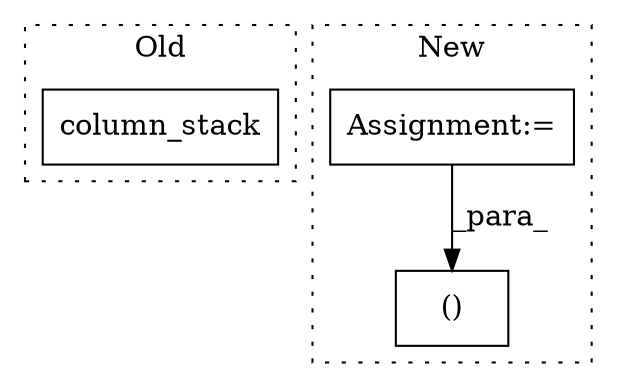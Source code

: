 digraph G {
subgraph cluster0 {
1 [label="column_stack" a="32" s="14536,14567" l="13,1" shape="box"];
label = "Old";
style="dotted";
}
subgraph cluster1 {
2 [label="()" a="106" s="14672" l="19" shape="box"];
3 [label="Assignment:=" a="7" s="14563" l="1" shape="box"];
label = "New";
style="dotted";
}
3 -> 2 [label="_para_"];
}